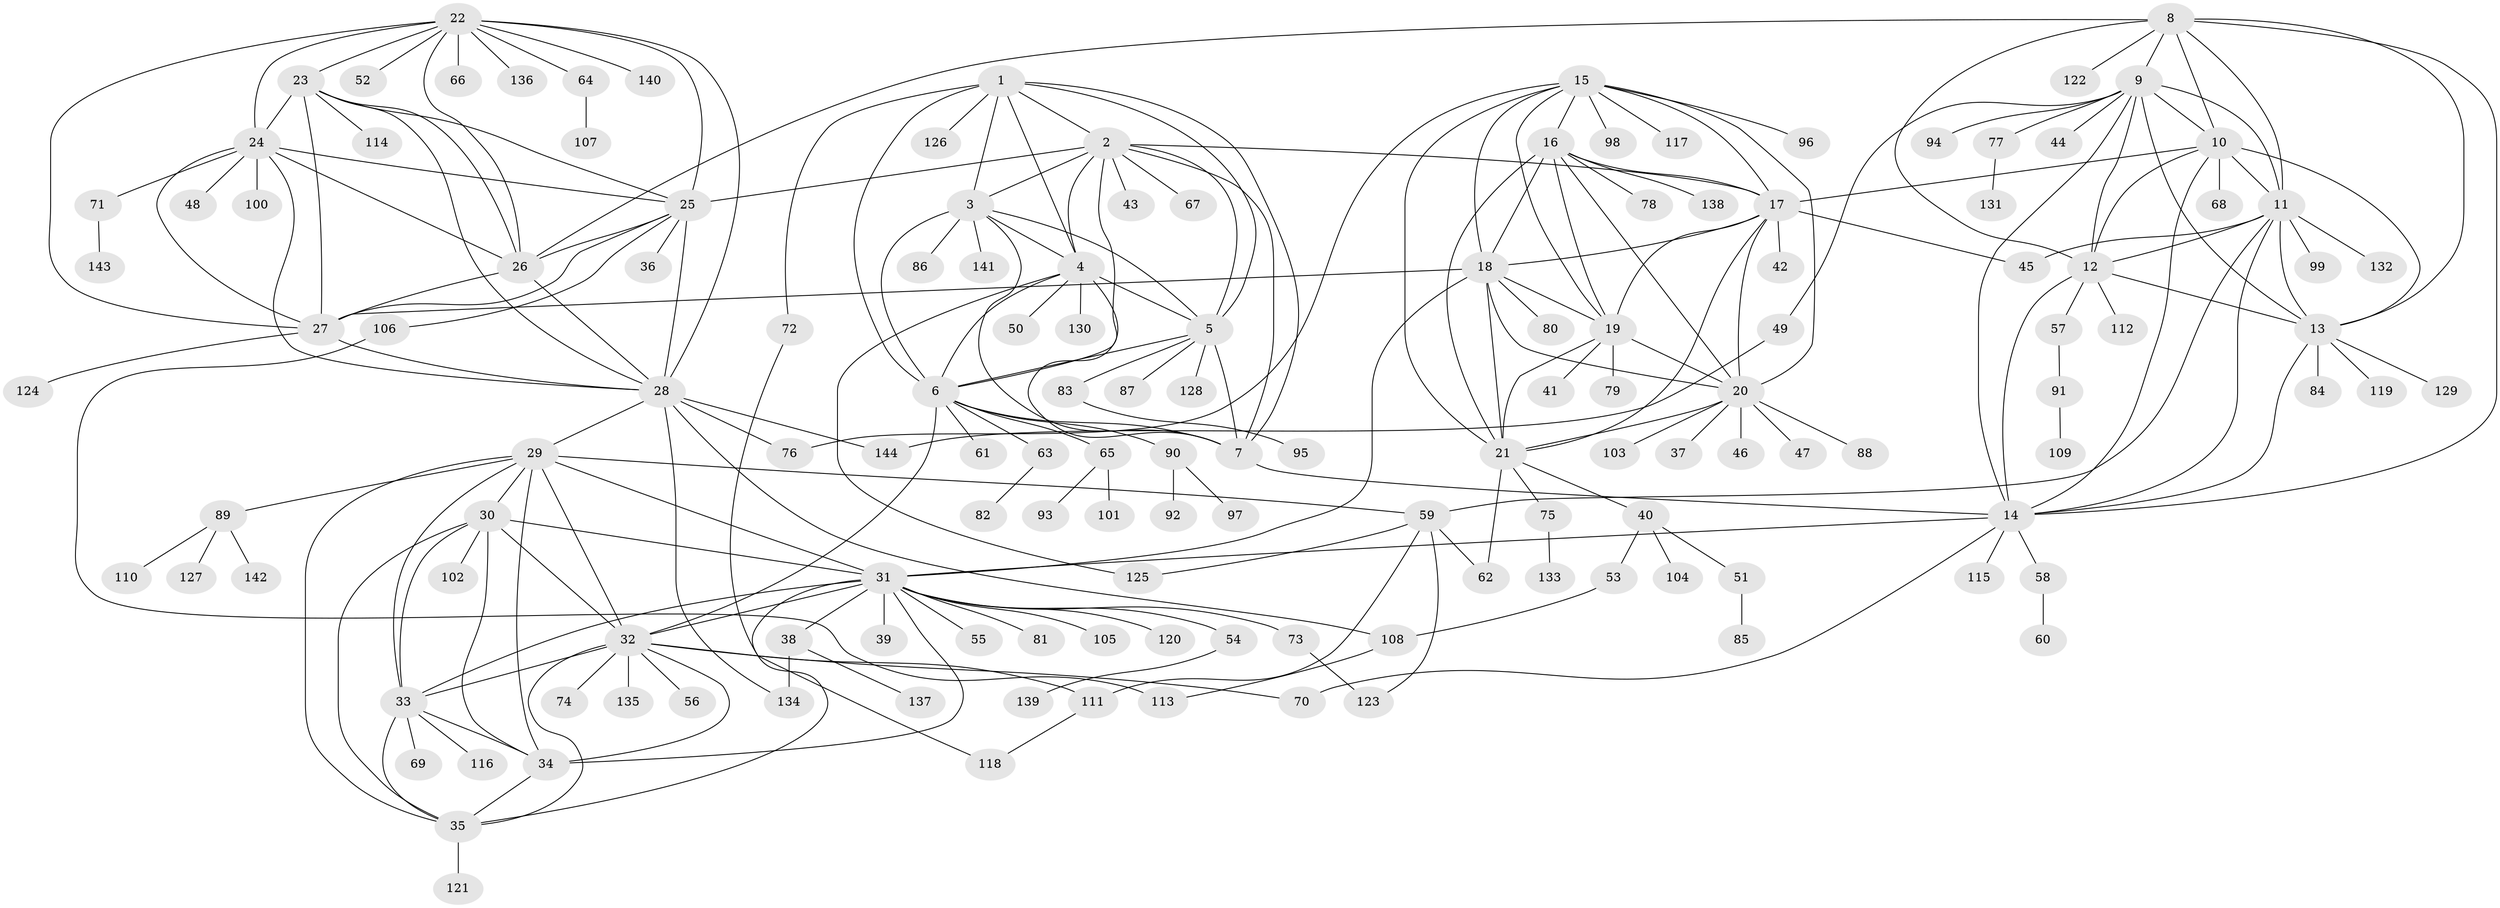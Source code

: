 // coarse degree distribution, {6: 0.03571428571428571, 10: 0.026785714285714284, 7: 0.03571428571428571, 8: 0.05357142857142857, 12: 0.026785714285714284, 11: 0.008928571428571428, 9: 0.008928571428571428, 4: 0.026785714285714284, 20: 0.008928571428571428, 1: 0.5535714285714286, 2: 0.19642857142857142, 3: 0.017857142857142856}
// Generated by graph-tools (version 1.1) at 2025/42/03/06/25 10:42:09]
// undirected, 144 vertices, 237 edges
graph export_dot {
graph [start="1"]
  node [color=gray90,style=filled];
  1;
  2;
  3;
  4;
  5;
  6;
  7;
  8;
  9;
  10;
  11;
  12;
  13;
  14;
  15;
  16;
  17;
  18;
  19;
  20;
  21;
  22;
  23;
  24;
  25;
  26;
  27;
  28;
  29;
  30;
  31;
  32;
  33;
  34;
  35;
  36;
  37;
  38;
  39;
  40;
  41;
  42;
  43;
  44;
  45;
  46;
  47;
  48;
  49;
  50;
  51;
  52;
  53;
  54;
  55;
  56;
  57;
  58;
  59;
  60;
  61;
  62;
  63;
  64;
  65;
  66;
  67;
  68;
  69;
  70;
  71;
  72;
  73;
  74;
  75;
  76;
  77;
  78;
  79;
  80;
  81;
  82;
  83;
  84;
  85;
  86;
  87;
  88;
  89;
  90;
  91;
  92;
  93;
  94;
  95;
  96;
  97;
  98;
  99;
  100;
  101;
  102;
  103;
  104;
  105;
  106;
  107;
  108;
  109;
  110;
  111;
  112;
  113;
  114;
  115;
  116;
  117;
  118;
  119;
  120;
  121;
  122;
  123;
  124;
  125;
  126;
  127;
  128;
  129;
  130;
  131;
  132;
  133;
  134;
  135;
  136;
  137;
  138;
  139;
  140;
  141;
  142;
  143;
  144;
  1 -- 2;
  1 -- 3;
  1 -- 4;
  1 -- 5;
  1 -- 6;
  1 -- 7;
  1 -- 72;
  1 -- 126;
  2 -- 3;
  2 -- 4;
  2 -- 5;
  2 -- 6;
  2 -- 7;
  2 -- 17;
  2 -- 25;
  2 -- 43;
  2 -- 67;
  3 -- 4;
  3 -- 5;
  3 -- 6;
  3 -- 7;
  3 -- 86;
  3 -- 141;
  4 -- 5;
  4 -- 6;
  4 -- 7;
  4 -- 50;
  4 -- 125;
  4 -- 130;
  5 -- 6;
  5 -- 7;
  5 -- 83;
  5 -- 87;
  5 -- 128;
  6 -- 7;
  6 -- 32;
  6 -- 61;
  6 -- 63;
  6 -- 65;
  6 -- 90;
  7 -- 14;
  8 -- 9;
  8 -- 10;
  8 -- 11;
  8 -- 12;
  8 -- 13;
  8 -- 14;
  8 -- 26;
  8 -- 122;
  9 -- 10;
  9 -- 11;
  9 -- 12;
  9 -- 13;
  9 -- 14;
  9 -- 44;
  9 -- 49;
  9 -- 77;
  9 -- 94;
  10 -- 11;
  10 -- 12;
  10 -- 13;
  10 -- 14;
  10 -- 17;
  10 -- 68;
  11 -- 12;
  11 -- 13;
  11 -- 14;
  11 -- 45;
  11 -- 59;
  11 -- 99;
  11 -- 132;
  12 -- 13;
  12 -- 14;
  12 -- 57;
  12 -- 112;
  13 -- 14;
  13 -- 84;
  13 -- 119;
  13 -- 129;
  14 -- 31;
  14 -- 58;
  14 -- 70;
  14 -- 115;
  15 -- 16;
  15 -- 17;
  15 -- 18;
  15 -- 19;
  15 -- 20;
  15 -- 21;
  15 -- 76;
  15 -- 96;
  15 -- 98;
  15 -- 117;
  16 -- 17;
  16 -- 18;
  16 -- 19;
  16 -- 20;
  16 -- 21;
  16 -- 78;
  16 -- 138;
  17 -- 18;
  17 -- 19;
  17 -- 20;
  17 -- 21;
  17 -- 42;
  17 -- 45;
  18 -- 19;
  18 -- 20;
  18 -- 21;
  18 -- 27;
  18 -- 31;
  18 -- 80;
  19 -- 20;
  19 -- 21;
  19 -- 41;
  19 -- 79;
  20 -- 21;
  20 -- 37;
  20 -- 46;
  20 -- 47;
  20 -- 88;
  20 -- 103;
  21 -- 40;
  21 -- 62;
  21 -- 75;
  22 -- 23;
  22 -- 24;
  22 -- 25;
  22 -- 26;
  22 -- 27;
  22 -- 28;
  22 -- 52;
  22 -- 64;
  22 -- 66;
  22 -- 136;
  22 -- 140;
  23 -- 24;
  23 -- 25;
  23 -- 26;
  23 -- 27;
  23 -- 28;
  23 -- 114;
  24 -- 25;
  24 -- 26;
  24 -- 27;
  24 -- 28;
  24 -- 48;
  24 -- 71;
  24 -- 100;
  25 -- 26;
  25 -- 27;
  25 -- 28;
  25 -- 36;
  25 -- 106;
  26 -- 27;
  26 -- 28;
  27 -- 28;
  27 -- 124;
  28 -- 29;
  28 -- 76;
  28 -- 108;
  28 -- 134;
  28 -- 144;
  29 -- 30;
  29 -- 31;
  29 -- 32;
  29 -- 33;
  29 -- 34;
  29 -- 35;
  29 -- 59;
  29 -- 89;
  30 -- 31;
  30 -- 32;
  30 -- 33;
  30 -- 34;
  30 -- 35;
  30 -- 102;
  31 -- 32;
  31 -- 33;
  31 -- 34;
  31 -- 35;
  31 -- 38;
  31 -- 39;
  31 -- 54;
  31 -- 55;
  31 -- 73;
  31 -- 81;
  31 -- 105;
  31 -- 120;
  32 -- 33;
  32 -- 34;
  32 -- 35;
  32 -- 56;
  32 -- 70;
  32 -- 74;
  32 -- 111;
  32 -- 135;
  33 -- 34;
  33 -- 35;
  33 -- 69;
  33 -- 116;
  34 -- 35;
  35 -- 121;
  38 -- 134;
  38 -- 137;
  40 -- 51;
  40 -- 53;
  40 -- 104;
  49 -- 144;
  51 -- 85;
  53 -- 108;
  54 -- 139;
  57 -- 91;
  58 -- 60;
  59 -- 62;
  59 -- 111;
  59 -- 123;
  59 -- 125;
  63 -- 82;
  64 -- 107;
  65 -- 93;
  65 -- 101;
  71 -- 143;
  72 -- 118;
  73 -- 123;
  75 -- 133;
  77 -- 131;
  83 -- 95;
  89 -- 110;
  89 -- 127;
  89 -- 142;
  90 -- 92;
  90 -- 97;
  91 -- 109;
  106 -- 113;
  108 -- 113;
  111 -- 118;
}
